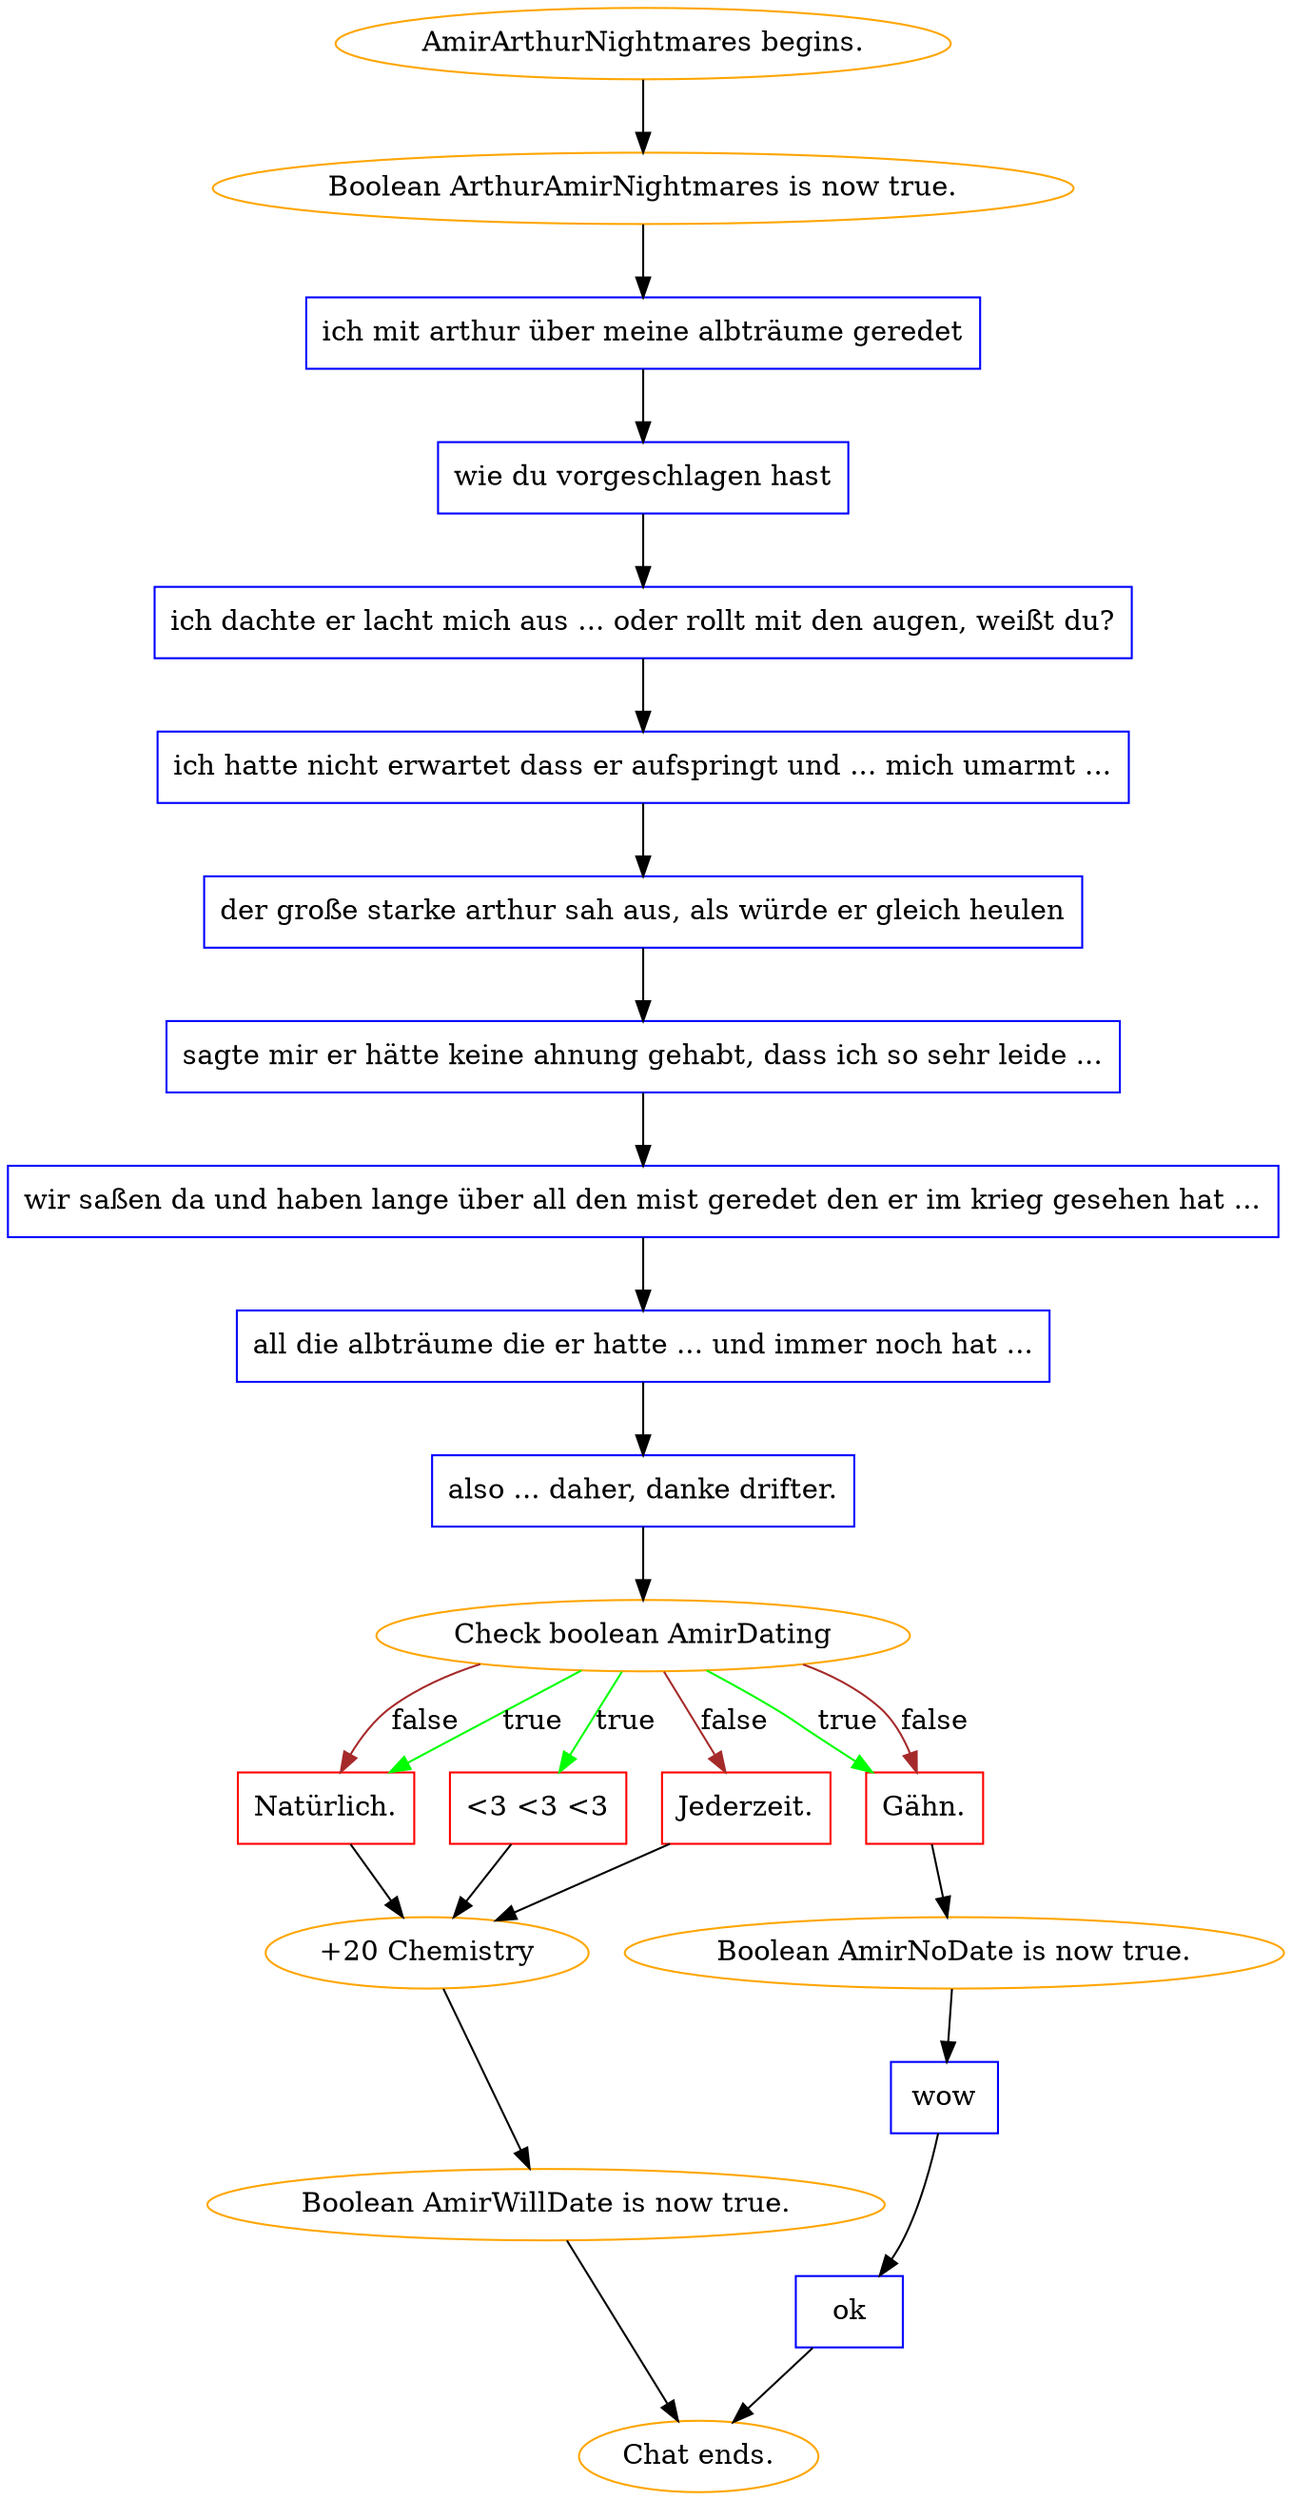 digraph {
	"AmirArthurNightmares begins." [color=orange];
		"AmirArthurNightmares begins." -> j1164891632;
	j1164891632 [label="Boolean ArthurAmirNightmares is now true.",color=orange];
		j1164891632 -> j478340915;
	j478340915 [label="ich mit arthur über meine albträume geredet",shape=box,color=blue];
		j478340915 -> j2345484282;
	j2345484282 [label="wie du vorgeschlagen hast",shape=box,color=blue];
		j2345484282 -> j3307174350;
	j3307174350 [label="ich dachte er lacht mich aus ... oder rollt mit den augen, weißt du?",shape=box,color=blue];
		j3307174350 -> j585273596;
	j585273596 [label="ich hatte nicht erwartet dass er aufspringt und ... mich umarmt ...",shape=box,color=blue];
		j585273596 -> j2541913423;
	j2541913423 [label="der große starke arthur sah aus, als würde er gleich heulen",shape=box,color=blue];
		j2541913423 -> j1897483041;
	j1897483041 [label="sagte mir er hätte keine ahnung gehabt, dass ich so sehr leide ...",shape=box,color=blue];
		j1897483041 -> j3238694047;
	j3238694047 [label="wir saßen da und haben lange über all den mist geredet den er im krieg gesehen hat ...",shape=box,color=blue];
		j3238694047 -> j1753646374;
	j1753646374 [label="all die albträume die er hatte ... und immer noch hat ...",shape=box,color=blue];
		j1753646374 -> j1384030050;
	j1384030050 [label="also ... daher, danke drifter.",shape=box,color=blue];
		j1384030050 -> j657276632;
	j657276632 [label="Check boolean AmirDating",color=orange];
		j657276632 -> j4018830980 [label=true,color=green];
		j657276632 -> j3476610972 [label=true,color=green];
		j657276632 -> j4287339218 [label=true,color=green];
		j657276632 -> j3476610972 [label=false,color=brown];
		j657276632 -> j4287339218 [label=false,color=brown];
		j657276632 -> j2323661712 [label=false,color=brown];
	j4018830980 [label="<3 <3 <3",shape=box,color=red];
		j4018830980 -> j971083784;
	j3476610972 [label="Natürlich.",shape=box,color=red];
		j3476610972 -> j971083784;
	j4287339218 [label="Gähn.",shape=box,color=red];
		j4287339218 -> j2090944469;
	j2323661712 [label="Jederzeit.",shape=box,color=red];
		j2323661712 -> j971083784;
	j971083784 [label="+20 Chemistry",color=orange];
		j971083784 -> j1538486228;
	j2090944469 [label="Boolean AmirNoDate is now true.",color=orange];
		j2090944469 -> j4233165047;
	j1538486228 [label="Boolean AmirWillDate is now true.",color=orange];
		j1538486228 -> "Chat ends.";
	j4233165047 [label="wow",shape=box,color=blue];
		j4233165047 -> j2346536463;
	"Chat ends." [color=orange];
	j2346536463 [label="ok",shape=box,color=blue];
		j2346536463 -> "Chat ends.";
}
